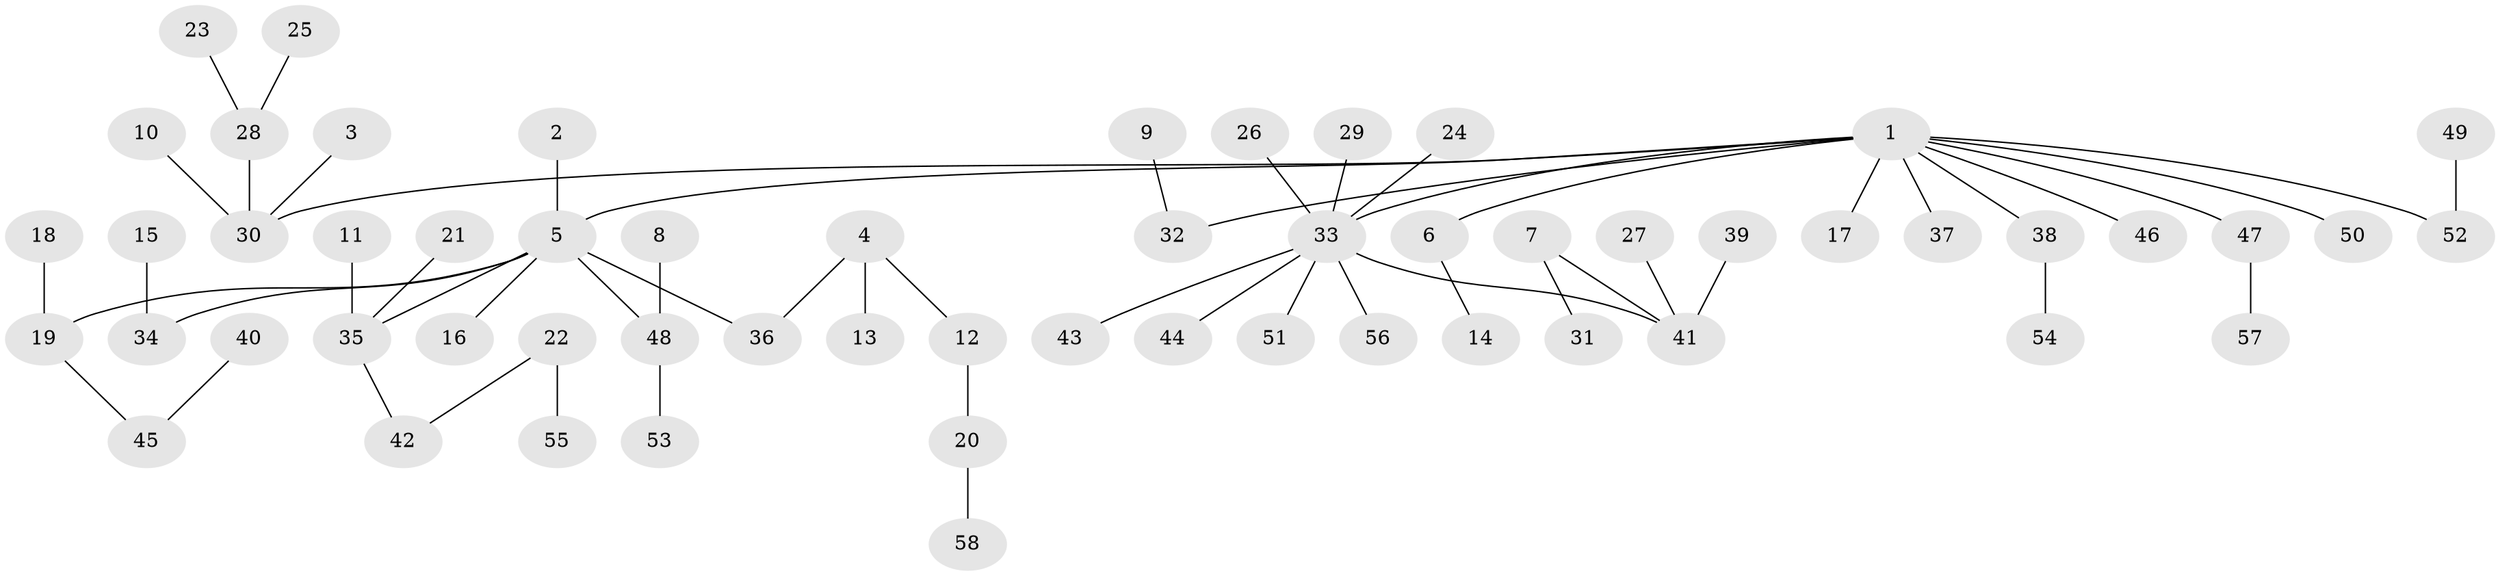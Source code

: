 // original degree distribution, {10: 0.008695652173913044, 2: 0.25217391304347825, 6: 0.008695652173913044, 3: 0.1391304347826087, 7: 0.008695652173913044, 4: 0.06956521739130435, 5: 0.017391304347826087, 1: 0.4956521739130435}
// Generated by graph-tools (version 1.1) at 2025/26/03/09/25 03:26:26]
// undirected, 58 vertices, 57 edges
graph export_dot {
graph [start="1"]
  node [color=gray90,style=filled];
  1;
  2;
  3;
  4;
  5;
  6;
  7;
  8;
  9;
  10;
  11;
  12;
  13;
  14;
  15;
  16;
  17;
  18;
  19;
  20;
  21;
  22;
  23;
  24;
  25;
  26;
  27;
  28;
  29;
  30;
  31;
  32;
  33;
  34;
  35;
  36;
  37;
  38;
  39;
  40;
  41;
  42;
  43;
  44;
  45;
  46;
  47;
  48;
  49;
  50;
  51;
  52;
  53;
  54;
  55;
  56;
  57;
  58;
  1 -- 5 [weight=1.0];
  1 -- 6 [weight=1.0];
  1 -- 17 [weight=1.0];
  1 -- 30 [weight=1.0];
  1 -- 32 [weight=1.0];
  1 -- 33 [weight=1.0];
  1 -- 37 [weight=1.0];
  1 -- 38 [weight=1.0];
  1 -- 46 [weight=1.0];
  1 -- 47 [weight=1.0];
  1 -- 50 [weight=1.0];
  1 -- 52 [weight=1.0];
  2 -- 5 [weight=1.0];
  3 -- 30 [weight=1.0];
  4 -- 12 [weight=1.0];
  4 -- 13 [weight=1.0];
  4 -- 36 [weight=1.0];
  5 -- 16 [weight=1.0];
  5 -- 19 [weight=1.0];
  5 -- 34 [weight=1.0];
  5 -- 35 [weight=1.0];
  5 -- 36 [weight=1.0];
  5 -- 48 [weight=1.0];
  6 -- 14 [weight=1.0];
  7 -- 31 [weight=1.0];
  7 -- 41 [weight=1.0];
  8 -- 48 [weight=1.0];
  9 -- 32 [weight=1.0];
  10 -- 30 [weight=1.0];
  11 -- 35 [weight=1.0];
  12 -- 20 [weight=1.0];
  15 -- 34 [weight=1.0];
  18 -- 19 [weight=1.0];
  19 -- 45 [weight=1.0];
  20 -- 58 [weight=1.0];
  21 -- 35 [weight=1.0];
  22 -- 42 [weight=1.0];
  22 -- 55 [weight=1.0];
  23 -- 28 [weight=1.0];
  24 -- 33 [weight=1.0];
  25 -- 28 [weight=1.0];
  26 -- 33 [weight=1.0];
  27 -- 41 [weight=1.0];
  28 -- 30 [weight=1.0];
  29 -- 33 [weight=1.0];
  33 -- 41 [weight=1.0];
  33 -- 43 [weight=1.0];
  33 -- 44 [weight=1.0];
  33 -- 51 [weight=1.0];
  33 -- 56 [weight=1.0];
  35 -- 42 [weight=1.0];
  38 -- 54 [weight=1.0];
  39 -- 41 [weight=1.0];
  40 -- 45 [weight=1.0];
  47 -- 57 [weight=1.0];
  48 -- 53 [weight=1.0];
  49 -- 52 [weight=1.0];
}
